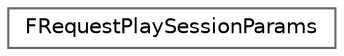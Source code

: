 digraph "Graphical Class Hierarchy"
{
 // INTERACTIVE_SVG=YES
 // LATEX_PDF_SIZE
  bgcolor="transparent";
  edge [fontname=Helvetica,fontsize=10,labelfontname=Helvetica,labelfontsize=10];
  node [fontname=Helvetica,fontsize=10,shape=box,height=0.2,width=0.4];
  rankdir="LR";
  Node0 [id="Node000000",label="FRequestPlaySessionParams",height=0.2,width=0.4,color="grey40", fillcolor="white", style="filled",URL="$d5/d81/structFRequestPlaySessionParams.html",tooltip=" "];
}

